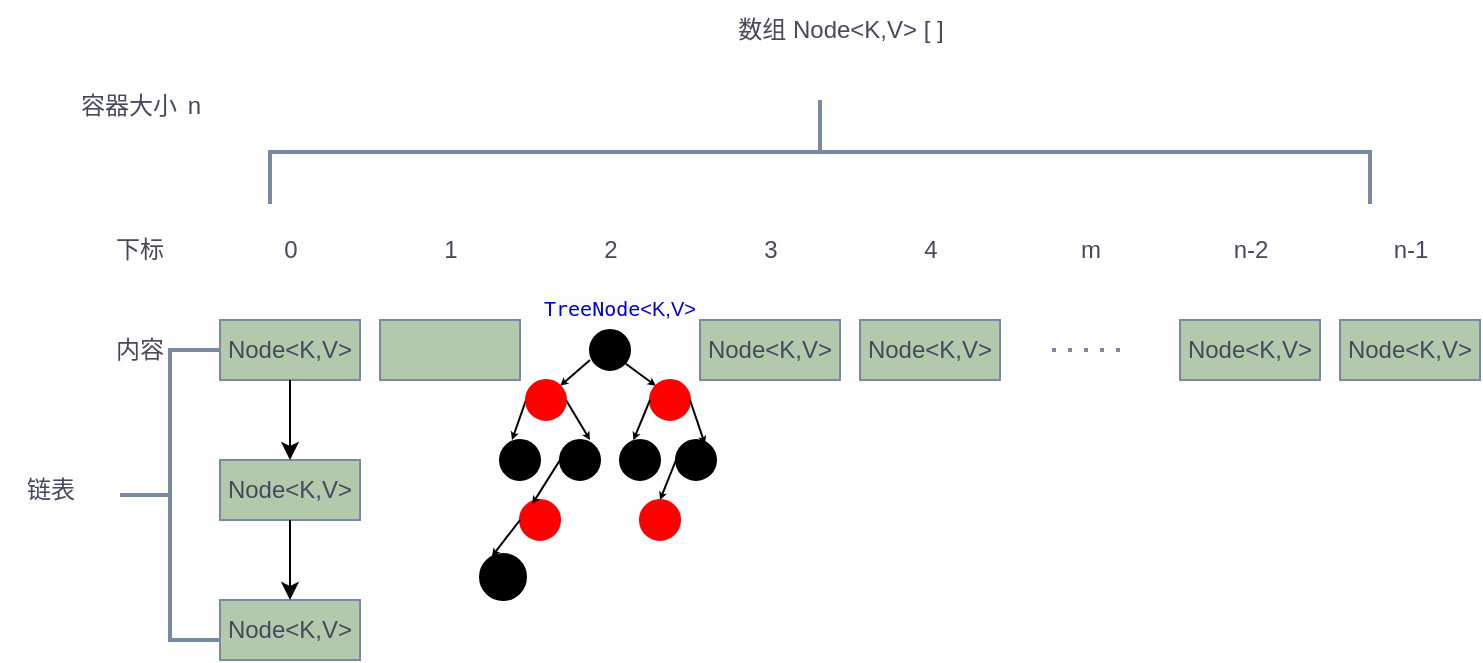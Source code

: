 <mxfile version="24.8.3">
  <diagram id="wFE0QG_FPsp0jaGvCLVb" name="Page-1">
    <mxGraphModel dx="1195" dy="615" grid="1" gridSize="10" guides="1" tooltips="1" connect="1" arrows="1" fold="1" page="1" pageScale="1" pageWidth="850" pageHeight="1100" math="0" shadow="0">
      <root>
        <mxCell id="0" />
        <mxCell id="1" parent="0" />
        <mxCell id="5fzDixLBJ7qL7mPt4OcL-2" value="Node&amp;lt;K,V&amp;gt;" style="rounded=0;whiteSpace=wrap;html=1;labelBackgroundColor=none;fillColor=#B2C9AB;strokeColor=#788AA3;fontColor=#46495D;" parent="1" vertex="1">
          <mxGeometry x="140" y="170" width="70" height="30" as="geometry" />
        </mxCell>
        <mxCell id="5fzDixLBJ7qL7mPt4OcL-8" value="&amp;nbsp;" style="rounded=0;whiteSpace=wrap;html=1;labelBackgroundColor=none;fillColor=#B2C9AB;strokeColor=#788AA3;fontColor=#46495D;" parent="1" vertex="1">
          <mxGeometry x="220" y="170" width="70" height="30" as="geometry" />
        </mxCell>
        <mxCell id="5fzDixLBJ7qL7mPt4OcL-10" value="Node&amp;lt;K,V&amp;gt;" style="rounded=0;whiteSpace=wrap;html=1;labelBackgroundColor=none;fillColor=#B2C9AB;strokeColor=#788AA3;fontColor=#46495D;" parent="1" vertex="1">
          <mxGeometry x="380" y="170" width="70" height="30" as="geometry" />
        </mxCell>
        <mxCell id="5fzDixLBJ7qL7mPt4OcL-11" value="Node&amp;lt;K,V&amp;gt;" style="rounded=0;whiteSpace=wrap;html=1;labelBackgroundColor=none;fillColor=#B2C9AB;strokeColor=#788AA3;fontColor=#46495D;" parent="1" vertex="1">
          <mxGeometry x="460" y="170" width="70" height="30" as="geometry" />
        </mxCell>
        <mxCell id="5fzDixLBJ7qL7mPt4OcL-13" value="Node&amp;lt;K,V&amp;gt;" style="rounded=0;whiteSpace=wrap;html=1;labelBackgroundColor=none;fillColor=#B2C9AB;strokeColor=#788AA3;fontColor=#46495D;" parent="1" vertex="1">
          <mxGeometry x="620" y="170" width="70" height="30" as="geometry" />
        </mxCell>
        <mxCell id="5fzDixLBJ7qL7mPt4OcL-14" value="Node&amp;lt;K,V&amp;gt;" style="rounded=0;whiteSpace=wrap;html=1;labelBackgroundColor=none;fillColor=#B2C9AB;strokeColor=#788AA3;fontColor=#46495D;" parent="1" vertex="1">
          <mxGeometry x="700" y="170" width="70" height="30" as="geometry" />
        </mxCell>
        <mxCell id="pm4G6BLMfo7lAtNOBMgH-3" value="Node&amp;lt;K,V&amp;gt;" style="rounded=0;whiteSpace=wrap;html=1;labelBackgroundColor=none;fillColor=#B2C9AB;strokeColor=#788AA3;fontColor=#46495D;" parent="1" vertex="1">
          <mxGeometry x="140" y="240" width="70" height="30" as="geometry" />
        </mxCell>
        <mxCell id="pm4G6BLMfo7lAtNOBMgH-4" value="Node&amp;lt;K,V&amp;gt;" style="rounded=0;whiteSpace=wrap;html=1;labelBackgroundColor=none;fillColor=#B2C9AB;strokeColor=#788AA3;fontColor=#46495D;" parent="1" vertex="1">
          <mxGeometry x="140" y="310" width="70" height="30" as="geometry" />
        </mxCell>
        <mxCell id="pm4G6BLMfo7lAtNOBMgH-6" value="" style="endArrow=none;dashed=1;html=1;dashPattern=1 3;strokeWidth=2;rounded=0;labelBackgroundColor=none;strokeColor=#788AA3;fontColor=default;" parent="1" edge="1">
          <mxGeometry width="50" height="50" relative="1" as="geometry">
            <mxPoint x="590" y="185" as="sourcePoint" />
            <mxPoint x="550" y="185" as="targetPoint" />
          </mxGeometry>
        </mxCell>
        <mxCell id="pm4G6BLMfo7lAtNOBMgH-7" value="下标" style="text;html=1;align=center;verticalAlign=middle;whiteSpace=wrap;rounded=0;labelBackgroundColor=none;fontColor=#46495D;" parent="1" vertex="1">
          <mxGeometry x="70" y="120" width="60" height="30" as="geometry" />
        </mxCell>
        <mxCell id="pm4G6BLMfo7lAtNOBMgH-8" value="内容" style="text;html=1;align=center;verticalAlign=middle;whiteSpace=wrap;rounded=0;labelBackgroundColor=none;fontColor=#46495D;" parent="1" vertex="1">
          <mxGeometry x="70" y="170" width="60" height="30" as="geometry" />
        </mxCell>
        <mxCell id="pm4G6BLMfo7lAtNOBMgH-9" value="0" style="text;html=1;align=center;verticalAlign=middle;resizable=0;points=[];autosize=1;strokeColor=none;fillColor=none;labelBackgroundColor=none;fontColor=#46495D;" parent="1" vertex="1">
          <mxGeometry x="160" y="120" width="30" height="30" as="geometry" />
        </mxCell>
        <mxCell id="pm4G6BLMfo7lAtNOBMgH-10" value="1" style="text;html=1;align=center;verticalAlign=middle;resizable=0;points=[];autosize=1;strokeColor=none;fillColor=none;labelBackgroundColor=none;fontColor=#46495D;" parent="1" vertex="1">
          <mxGeometry x="240" y="120" width="30" height="30" as="geometry" />
        </mxCell>
        <mxCell id="pm4G6BLMfo7lAtNOBMgH-14" value="2" style="text;html=1;align=center;verticalAlign=middle;resizable=0;points=[];autosize=1;strokeColor=none;fillColor=none;labelBackgroundColor=none;fontColor=#46495D;" parent="1" vertex="1">
          <mxGeometry x="320" y="120" width="30" height="30" as="geometry" />
        </mxCell>
        <mxCell id="pm4G6BLMfo7lAtNOBMgH-15" value="3" style="text;html=1;align=center;verticalAlign=middle;resizable=0;points=[];autosize=1;strokeColor=none;fillColor=none;labelBackgroundColor=none;fontColor=#46495D;" parent="1" vertex="1">
          <mxGeometry x="400" y="120" width="30" height="30" as="geometry" />
        </mxCell>
        <mxCell id="pm4G6BLMfo7lAtNOBMgH-17" value="4" style="text;html=1;align=center;verticalAlign=middle;resizable=0;points=[];autosize=1;strokeColor=none;fillColor=none;labelBackgroundColor=none;fontColor=#46495D;" parent="1" vertex="1">
          <mxGeometry x="480" y="120" width="30" height="30" as="geometry" />
        </mxCell>
        <mxCell id="pm4G6BLMfo7lAtNOBMgH-18" value="m" style="text;html=1;align=center;verticalAlign=middle;resizable=0;points=[];autosize=1;strokeColor=none;fillColor=none;labelBackgroundColor=none;fontColor=#46495D;" parent="1" vertex="1">
          <mxGeometry x="560" y="120" width="30" height="30" as="geometry" />
        </mxCell>
        <mxCell id="pm4G6BLMfo7lAtNOBMgH-19" value="n-2" style="text;html=1;align=center;verticalAlign=middle;resizable=0;points=[];autosize=1;strokeColor=none;fillColor=none;labelBackgroundColor=none;fontColor=#46495D;" parent="1" vertex="1">
          <mxGeometry x="635" y="120" width="40" height="30" as="geometry" />
        </mxCell>
        <mxCell id="pm4G6BLMfo7lAtNOBMgH-20" value="n-1" style="text;html=1;align=center;verticalAlign=middle;resizable=0;points=[];autosize=1;strokeColor=none;fillColor=none;labelBackgroundColor=none;fontColor=#46495D;" parent="1" vertex="1">
          <mxGeometry x="715" y="120" width="40" height="30" as="geometry" />
        </mxCell>
        <mxCell id="pm4G6BLMfo7lAtNOBMgH-21" value="容器大小&lt;span style=&quot;white-space: pre;&quot;&gt;&#x9;&lt;/span&gt;n" style="text;html=1;align=center;verticalAlign=middle;resizable=0;points=[];autosize=1;strokeColor=none;fillColor=none;fontColor=#46495D;" parent="1" vertex="1">
          <mxGeometry x="60" y="48" width="80" height="30" as="geometry" />
        </mxCell>
        <mxCell id="pm4G6BLMfo7lAtNOBMgH-22" value="" style="strokeWidth=2;html=1;shape=mxgraph.flowchart.annotation_2;align=left;labelPosition=right;pointerEvents=1;strokeColor=#788AA3;fontColor=#46495D;fillColor=#B2C9AB;" parent="1" vertex="1">
          <mxGeometry x="90" y="185" width="50" height="145" as="geometry" />
        </mxCell>
        <mxCell id="pm4G6BLMfo7lAtNOBMgH-25" value="链表" style="text;html=1;align=center;verticalAlign=middle;resizable=0;points=[];autosize=1;strokeColor=none;fillColor=none;fontColor=#46495D;" parent="1" vertex="1">
          <mxGeometry x="30" y="240" width="50" height="30" as="geometry" />
        </mxCell>
        <mxCell id="pm4G6BLMfo7lAtNOBMgH-26" value="" style="strokeWidth=2;html=1;shape=mxgraph.flowchart.annotation_2;align=left;labelPosition=right;pointerEvents=1;strokeColor=#788AA3;fontColor=#46495D;fillColor=#B2C9AB;direction=south;" parent="1" vertex="1">
          <mxGeometry x="165" y="60" width="550" height="52" as="geometry" />
        </mxCell>
        <mxCell id="pm4G6BLMfo7lAtNOBMgH-27" value="数组 Node&amp;lt;K,V&amp;gt; [ ]" style="text;html=1;align=center;verticalAlign=middle;resizable=0;points=[];autosize=1;strokeColor=none;fillColor=none;fontColor=#46495D;" parent="1" vertex="1">
          <mxGeometry x="385" y="10" width="130" height="30" as="geometry" />
        </mxCell>
        <mxCell id="fiS060KFICVRpjeQLPg6-2" value="" style="endArrow=classic;html=1;rounded=0;exitX=0.5;exitY=1;exitDx=0;exitDy=0;entryX=0.5;entryY=0;entryDx=0;entryDy=0;" edge="1" parent="1" source="5fzDixLBJ7qL7mPt4OcL-2" target="pm4G6BLMfo7lAtNOBMgH-3">
          <mxGeometry width="50" height="50" relative="1" as="geometry">
            <mxPoint x="380" y="340" as="sourcePoint" />
            <mxPoint x="430" y="290" as="targetPoint" />
          </mxGeometry>
        </mxCell>
        <mxCell id="fiS060KFICVRpjeQLPg6-4" value="" style="endArrow=classic;html=1;rounded=0;entryX=0.5;entryY=0;entryDx=0;entryDy=0;exitX=0.5;exitY=1;exitDx=0;exitDy=0;" edge="1" parent="1" source="pm4G6BLMfo7lAtNOBMgH-3" target="pm4G6BLMfo7lAtNOBMgH-4">
          <mxGeometry width="50" height="50" relative="1" as="geometry">
            <mxPoint x="180" y="280" as="sourcePoint" />
            <mxPoint x="185" y="250" as="targetPoint" />
          </mxGeometry>
        </mxCell>
        <mxCell id="fiS060KFICVRpjeQLPg6-9" value="" style="ellipse;whiteSpace=wrap;html=1;aspect=fixed;fillColor=#FF0000;strokeColor=#FF0000;" vertex="1" parent="1">
          <mxGeometry x="355" y="200" width="20" height="20" as="geometry" />
        </mxCell>
        <mxCell id="fiS060KFICVRpjeQLPg6-11" value="" style="ellipse;whiteSpace=wrap;html=1;aspect=fixed;fillColor=#FF0000;strokeColor=#FF0000;" vertex="1" parent="1">
          <mxGeometry x="290" y="260" width="20" height="20" as="geometry" />
        </mxCell>
        <mxCell id="fiS060KFICVRpjeQLPg6-12" value="" style="ellipse;whiteSpace=wrap;html=1;aspect=fixed;fillColor=#FF0000;strokeColor=#FF0000;" vertex="1" parent="1">
          <mxGeometry x="350" y="260" width="20" height="20" as="geometry" />
        </mxCell>
        <mxCell id="fiS060KFICVRpjeQLPg6-16" value="" style="ellipse;whiteSpace=wrap;html=1;aspect=fixed;fillColor=#000000;strokeColor=#000000;" vertex="1" parent="1">
          <mxGeometry x="280" y="230" width="20" height="20" as="geometry" />
        </mxCell>
        <mxCell id="fiS060KFICVRpjeQLPg6-17" value="" style="ellipse;whiteSpace=wrap;html=1;aspect=fixed;fillColor=#000000;strokeColor=#000000;" vertex="1" parent="1">
          <mxGeometry x="310" y="230" width="20" height="20" as="geometry" />
        </mxCell>
        <mxCell id="fiS060KFICVRpjeQLPg6-18" value="" style="ellipse;whiteSpace=wrap;html=1;aspect=fixed;fillColor=#000000;strokeColor=#000000;" vertex="1" parent="1">
          <mxGeometry x="340" y="230" width="20" height="20" as="geometry" />
        </mxCell>
        <mxCell id="fiS060KFICVRpjeQLPg6-19" value="" style="ellipse;whiteSpace=wrap;html=1;aspect=fixed;fillColor=#000000;strokeColor=#000000;" vertex="1" parent="1">
          <mxGeometry x="368" y="230" width="20" height="20" as="geometry" />
        </mxCell>
        <mxCell id="fiS060KFICVRpjeQLPg6-34" value="" style="ellipse;whiteSpace=wrap;html=1;aspect=fixed;fillColor=#000000;strokeColor=#000000;" vertex="1" parent="1">
          <mxGeometry x="325" y="175" width="20" height="20" as="geometry" />
        </mxCell>
        <mxCell id="fiS060KFICVRpjeQLPg6-38" value="&lt;span style=&quot;forced-color-adjust: none; color: rgb(0, 0, 204); font-style: normal; font-variant-ligatures: normal; font-variant-caps: normal; font-weight: 400; letter-spacing: normal; orphans: 2; text-align: center; text-indent: 0px; text-transform: none; widows: 2; word-spacing: 0px; -webkit-text-stroke-width: 0px; white-space: normal; background-color: rgb(251, 251, 251); text-decoration-thickness: initial; text-decoration-style: initial; text-decoration-color: initial; font-size: 10px; font-family: &amp;quot;JetBrains Mono&amp;quot;, monospace;&quot;&gt;TreeNode&lt;/span&gt;&lt;span style=&quot;forced-color-adjust: none; color: rgb(0, 0, 204); font-family: Helvetica; font-style: normal; font-variant-ligatures: normal; font-variant-caps: normal; font-weight: 400; letter-spacing: normal; orphans: 2; text-align: center; text-indent: 0px; text-transform: none; widows: 2; word-spacing: 0px; -webkit-text-stroke-width: 0px; white-space: normal; text-decoration-thickness: initial; text-decoration-style: initial; text-decoration-color: initial; font-size: 10px; background-color: rgb(255, 255, 255);&quot;&gt;&amp;lt;K,V&amp;gt;&lt;/span&gt;" style="text;whiteSpace=wrap;html=1;" vertex="1" parent="1">
          <mxGeometry x="300" y="150" width="100" height="40" as="geometry" />
        </mxCell>
        <mxCell id="fiS060KFICVRpjeQLPg6-39" value="" style="ellipse;whiteSpace=wrap;html=1;aspect=fixed;fillColor=#000000;strokeColor=#000000;" vertex="1" parent="1">
          <mxGeometry x="270" y="287" width="23" height="23" as="geometry" />
        </mxCell>
        <mxCell id="fiS060KFICVRpjeQLPg6-41" value="" style="endArrow=classic;html=1;rounded=0;entryX=0;entryY=0;entryDx=0;entryDy=0;curved=0;endSize=1;exitX=0.429;exitY=1.046;exitDx=0;exitDy=0;exitPerimeter=0;" edge="1" parent="1" source="fiS060KFICVRpjeQLPg6-38" target="fiS060KFICVRpjeQLPg6-9">
          <mxGeometry width="50" height="50" relative="1" as="geometry">
            <mxPoint x="350" y="190" as="sourcePoint" />
            <mxPoint x="586.9" y="320.56" as="targetPoint" />
          </mxGeometry>
        </mxCell>
        <mxCell id="fiS060KFICVRpjeQLPg6-45" value="" style="endArrow=classic;html=1;rounded=0;exitX=1;exitY=0.5;exitDx=0;exitDy=0;entryX=0.723;entryY=0.102;entryDx=0;entryDy=0;curved=0;endSize=1;entryPerimeter=0;" edge="1" parent="1" source="fiS060KFICVRpjeQLPg6-9" target="fiS060KFICVRpjeQLPg6-19">
          <mxGeometry width="50" height="50" relative="1" as="geometry">
            <mxPoint x="367" y="220" as="sourcePoint" />
            <mxPoint x="380" y="233" as="targetPoint" />
          </mxGeometry>
        </mxCell>
        <mxCell id="fiS060KFICVRpjeQLPg6-46" value="" style="endArrow=classic;html=1;rounded=0;exitX=0;exitY=0.5;exitDx=0;exitDy=0;curved=0;endSize=1;entryX=0.257;entryY=0.054;entryDx=0;entryDy=0;entryPerimeter=0;" edge="1" parent="1" source="fiS060KFICVRpjeQLPg6-11" target="fiS060KFICVRpjeQLPg6-39">
          <mxGeometry width="50" height="50" relative="1" as="geometry">
            <mxPoint x="287" y="270" as="sourcePoint" />
            <mxPoint x="280" y="290" as="targetPoint" />
          </mxGeometry>
        </mxCell>
        <mxCell id="fiS060KFICVRpjeQLPg6-47" value="" style="endArrow=classic;html=1;rounded=0;exitX=0;exitY=0.5;exitDx=0;exitDy=0;entryX=0.5;entryY=0;entryDx=0;entryDy=0;curved=0;endSize=1;" edge="1" parent="1" source="fiS060KFICVRpjeQLPg6-19" target="fiS060KFICVRpjeQLPg6-12">
          <mxGeometry width="50" height="50" relative="1" as="geometry">
            <mxPoint x="375" y="249.5" as="sourcePoint" />
            <mxPoint x="381" y="260" as="targetPoint" />
          </mxGeometry>
        </mxCell>
        <mxCell id="fiS060KFICVRpjeQLPg6-48" value="" style="endArrow=classic;html=1;rounded=0;exitX=1;exitY=0.5;exitDx=0;exitDy=0;entryX=0.544;entryY=0.111;entryDx=0;entryDy=0;curved=0;endSize=1;entryPerimeter=0;" edge="1" parent="1" source="fiS060KFICVRpjeQLPg6-6">
          <mxGeometry width="50" height="50" relative="1" as="geometry">
            <mxPoint x="317.12" y="207.78" as="sourcePoint" />
            <mxPoint x="325" y="230.0" as="targetPoint" />
          </mxGeometry>
        </mxCell>
        <mxCell id="fiS060KFICVRpjeQLPg6-49" value="" style="endArrow=classic;html=1;rounded=0;exitX=0;exitY=0.5;exitDx=0;exitDy=0;entryX=0.306;entryY=0.102;entryDx=0;entryDy=0;curved=0;endSize=1;entryPerimeter=0;" edge="1" parent="1" source="fiS060KFICVRpjeQLPg6-17" target="fiS060KFICVRpjeQLPg6-11">
          <mxGeometry width="50" height="50" relative="1" as="geometry">
            <mxPoint x="314.67" y="248.44" as="sourcePoint" />
            <mxPoint x="305.33" y="261.56" as="targetPoint" />
          </mxGeometry>
        </mxCell>
        <mxCell id="fiS060KFICVRpjeQLPg6-50" value="" style="endArrow=classic;html=1;rounded=0;exitX=0;exitY=0.5;exitDx=0;exitDy=0;curved=0;endSize=1;" edge="1" parent="1" source="fiS060KFICVRpjeQLPg6-6">
          <mxGeometry width="50" height="50" relative="1" as="geometry">
            <mxPoint x="280" y="214" as="sourcePoint" />
            <mxPoint x="286" y="230" as="targetPoint" />
          </mxGeometry>
        </mxCell>
        <mxCell id="fiS060KFICVRpjeQLPg6-51" value="" style="endArrow=classic;html=1;rounded=0;entryX=0.335;entryY=0.006;entryDx=0;entryDy=0;curved=0;endSize=1;entryPerimeter=0;exitX=0;exitY=0.5;exitDx=0;exitDy=0;" edge="1" parent="1" source="fiS060KFICVRpjeQLPg6-9" target="fiS060KFICVRpjeQLPg6-18">
          <mxGeometry width="50" height="50" relative="1" as="geometry">
            <mxPoint x="350" y="210" as="sourcePoint" />
            <mxPoint x="345.0" y="230" as="targetPoint" />
          </mxGeometry>
        </mxCell>
        <mxCell id="fiS060KFICVRpjeQLPg6-52" value="" style="endArrow=classic;html=1;rounded=0;exitX=0.25;exitY=1;exitDx=0;exitDy=0;entryX=1;entryY=0;entryDx=0;entryDy=0;curved=0;endSize=1;" edge="1" parent="1" source="fiS060KFICVRpjeQLPg6-38" target="fiS060KFICVRpjeQLPg6-6">
          <mxGeometry width="50" height="50" relative="1" as="geometry">
            <mxPoint x="310" y="190" as="sourcePoint" />
            <mxPoint x="300" y="200.5" as="targetPoint" />
          </mxGeometry>
        </mxCell>
        <mxCell id="fiS060KFICVRpjeQLPg6-53" value="" style="endArrow=classic;html=1;rounded=0;exitX=1;exitY=1;exitDx=0;exitDy=0;entryX=0;entryY=0;entryDx=0;entryDy=0;curved=0;endSize=1;" edge="1" parent="1" target="fiS060KFICVRpjeQLPg6-6">
          <mxGeometry width="50" height="50" relative="1" as="geometry">
            <mxPoint x="310" y="214" as="sourcePoint" />
            <mxPoint x="316" y="230" as="targetPoint" />
          </mxGeometry>
        </mxCell>
        <mxCell id="fiS060KFICVRpjeQLPg6-6" value="" style="ellipse;whiteSpace=wrap;html=1;aspect=fixed;fillColor=#FF0000;strokeColor=#FF0000;" vertex="1" parent="1">
          <mxGeometry x="293" y="200" width="20" height="20" as="geometry" />
        </mxCell>
      </root>
    </mxGraphModel>
  </diagram>
</mxfile>
